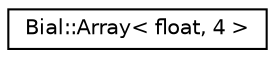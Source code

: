 digraph "Graphical Class Hierarchy"
{
  edge [fontname="Helvetica",fontsize="10",labelfontname="Helvetica",labelfontsize="10"];
  node [fontname="Helvetica",fontsize="10",shape=record];
  rankdir="LR";
  Node1 [label="Bial::Array\< float, 4 \>",height=0.2,width=0.4,color="black", fillcolor="white", style="filled",URL="$class_bial_1_1_array.html"];
}
